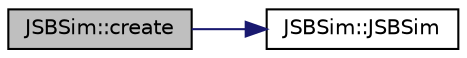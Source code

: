 digraph "JSBSim::create"
{
 // INTERACTIVE_SVG=YES
  edge [fontname="Helvetica",fontsize="10",labelfontname="Helvetica",labelfontsize="10"];
  node [fontname="Helvetica",fontsize="10",shape=record];
  rankdir="LR";
  Node1 [label="JSBSim::create",height=0.2,width=0.4,color="black", fillcolor="grey75", style="filled" fontcolor="black"];
  Node1 -> Node2 [color="midnightblue",fontsize="10",style="solid",fontname="Helvetica"];
  Node2 [label="JSBSim::JSBSim",height=0.2,width=0.4,color="black", fillcolor="white", style="filled",URL="$classJSBSim.html#a1a0609f3e0cb253c37ed62e5a31f01f9"];
}
